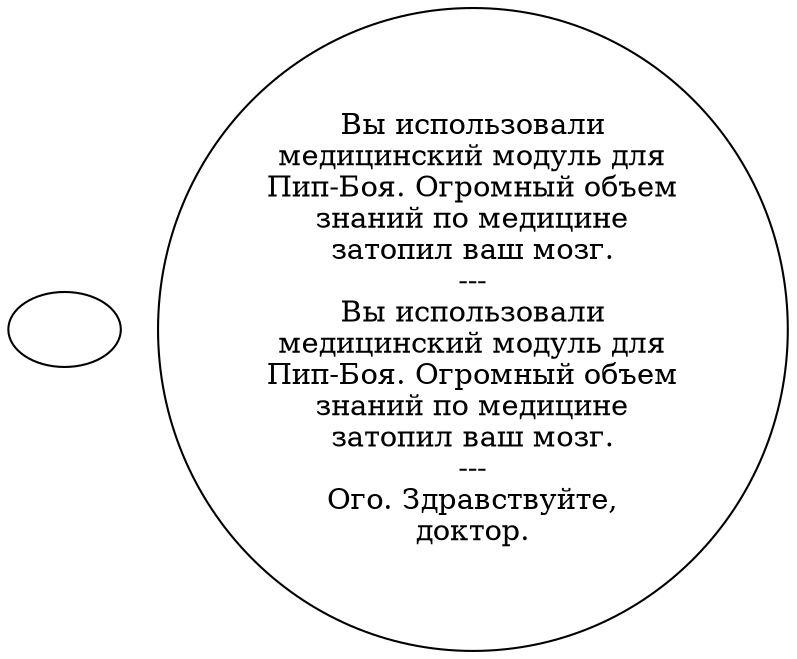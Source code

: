 digraph niMedica {
  "start" [style=filled       fillcolor="#FFFFFF"       color="#000000"]
  "start" [label=""]
  "use_p_proc" [style=filled       fillcolor="#FFFFFF"       color="#000000"]
  "use_p_proc" [label="Вы использовали\nмедицинский модуль для\nПип-Боя. Огромный объем\nзнаний по медицине\nзатопил ваш мозг.\n---\nВы использовали\nмедицинский модуль для\nПип-Боя. Огромный объем\nзнаний по медицине\nзатопил ваш мозг.\n---\nОго. Здравствуйте,\nдоктор."]
}
